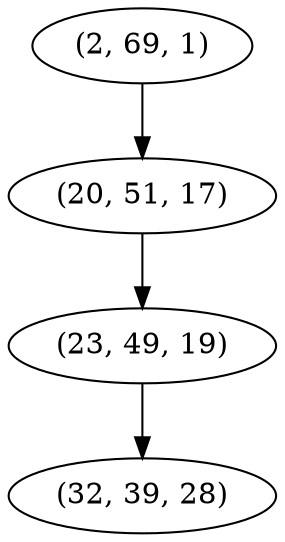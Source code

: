 digraph tree {
    "(2, 69, 1)";
    "(20, 51, 17)";
    "(23, 49, 19)";
    "(32, 39, 28)";
    "(2, 69, 1)" -> "(20, 51, 17)";
    "(20, 51, 17)" -> "(23, 49, 19)";
    "(23, 49, 19)" -> "(32, 39, 28)";
}
